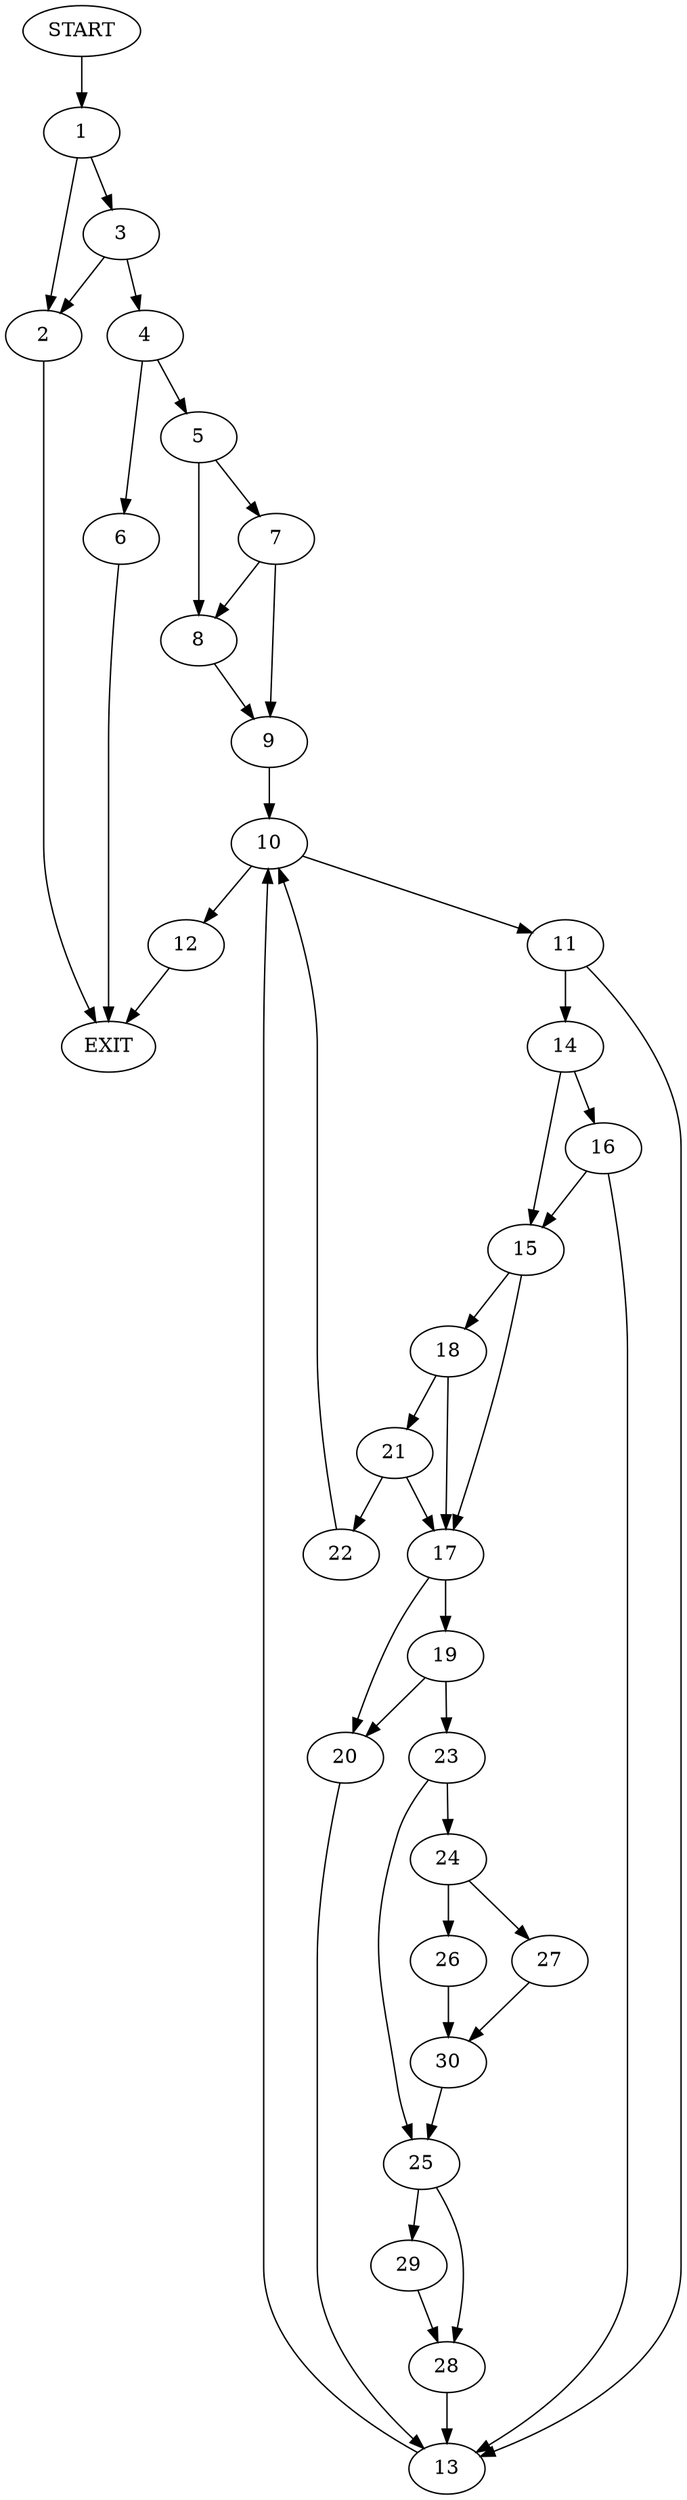 digraph {
0 [label="START"]
31 [label="EXIT"]
0 -> 1
1 -> 2
1 -> 3
2 -> 31
3 -> 2
3 -> 4
4 -> 5
4 -> 6
5 -> 7
5 -> 8
6 -> 31
8 -> 9
7 -> 9
7 -> 8
9 -> 10
10 -> 11
10 -> 12
11 -> 13
11 -> 14
12 -> 31
14 -> 15
14 -> 16
13 -> 10
16 -> 15
16 -> 13
15 -> 17
15 -> 18
17 -> 19
17 -> 20
18 -> 17
18 -> 21
21 -> 22
21 -> 17
22 -> 10
20 -> 13
19 -> 23
19 -> 20
23 -> 24
23 -> 25
24 -> 26
24 -> 27
25 -> 28
25 -> 29
27 -> 30
26 -> 30
30 -> 25
28 -> 13
29 -> 28
}
